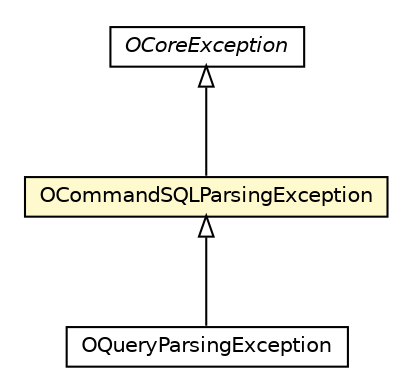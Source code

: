 #!/usr/local/bin/dot
#
# Class diagram 
# Generated by UMLGraph version R5_6-24-gf6e263 (http://www.umlgraph.org/)
#

digraph G {
	edge [fontname="Helvetica",fontsize=10,labelfontname="Helvetica",labelfontsize=10];
	node [fontname="Helvetica",fontsize=10,shape=plaintext];
	nodesep=0.25;
	ranksep=0.5;
	// com.orientechnologies.orient.core.sql.OCommandSQLParsingException
	c1146699 [label=<<table title="com.orientechnologies.orient.core.sql.OCommandSQLParsingException" border="0" cellborder="1" cellspacing="0" cellpadding="2" port="p" bgcolor="lemonChiffon" href="./OCommandSQLParsingException.html">
		<tr><td><table border="0" cellspacing="0" cellpadding="1">
<tr><td align="center" balign="center"> OCommandSQLParsingException </td></tr>
		</table></td></tr>
		</table>>, URL="./OCommandSQLParsingException.html", fontname="Helvetica", fontcolor="black", fontsize=10.0];
	// com.orientechnologies.orient.core.exception.OCoreException
	c1147412 [label=<<table title="com.orientechnologies.orient.core.exception.OCoreException" border="0" cellborder="1" cellspacing="0" cellpadding="2" port="p" href="../exception/OCoreException.html">
		<tr><td><table border="0" cellspacing="0" cellpadding="1">
<tr><td align="center" balign="center"><font face="Helvetica-Oblique"> OCoreException </font></td></tr>
		</table></td></tr>
		</table>>, URL="../exception/OCoreException.html", fontname="Helvetica", fontcolor="black", fontsize=10.0];
	// com.orientechnologies.orient.core.exception.OQueryParsingException
	c1147441 [label=<<table title="com.orientechnologies.orient.core.exception.OQueryParsingException" border="0" cellborder="1" cellspacing="0" cellpadding="2" port="p" href="../exception/OQueryParsingException.html">
		<tr><td><table border="0" cellspacing="0" cellpadding="1">
<tr><td align="center" balign="center"> OQueryParsingException </td></tr>
		</table></td></tr>
		</table>>, URL="../exception/OQueryParsingException.html", fontname="Helvetica", fontcolor="black", fontsize=10.0];
	//com.orientechnologies.orient.core.sql.OCommandSQLParsingException extends com.orientechnologies.orient.core.exception.OCoreException
	c1147412:p -> c1146699:p [dir=back,arrowtail=empty];
	//com.orientechnologies.orient.core.exception.OQueryParsingException extends com.orientechnologies.orient.core.sql.OCommandSQLParsingException
	c1146699:p -> c1147441:p [dir=back,arrowtail=empty];
}

